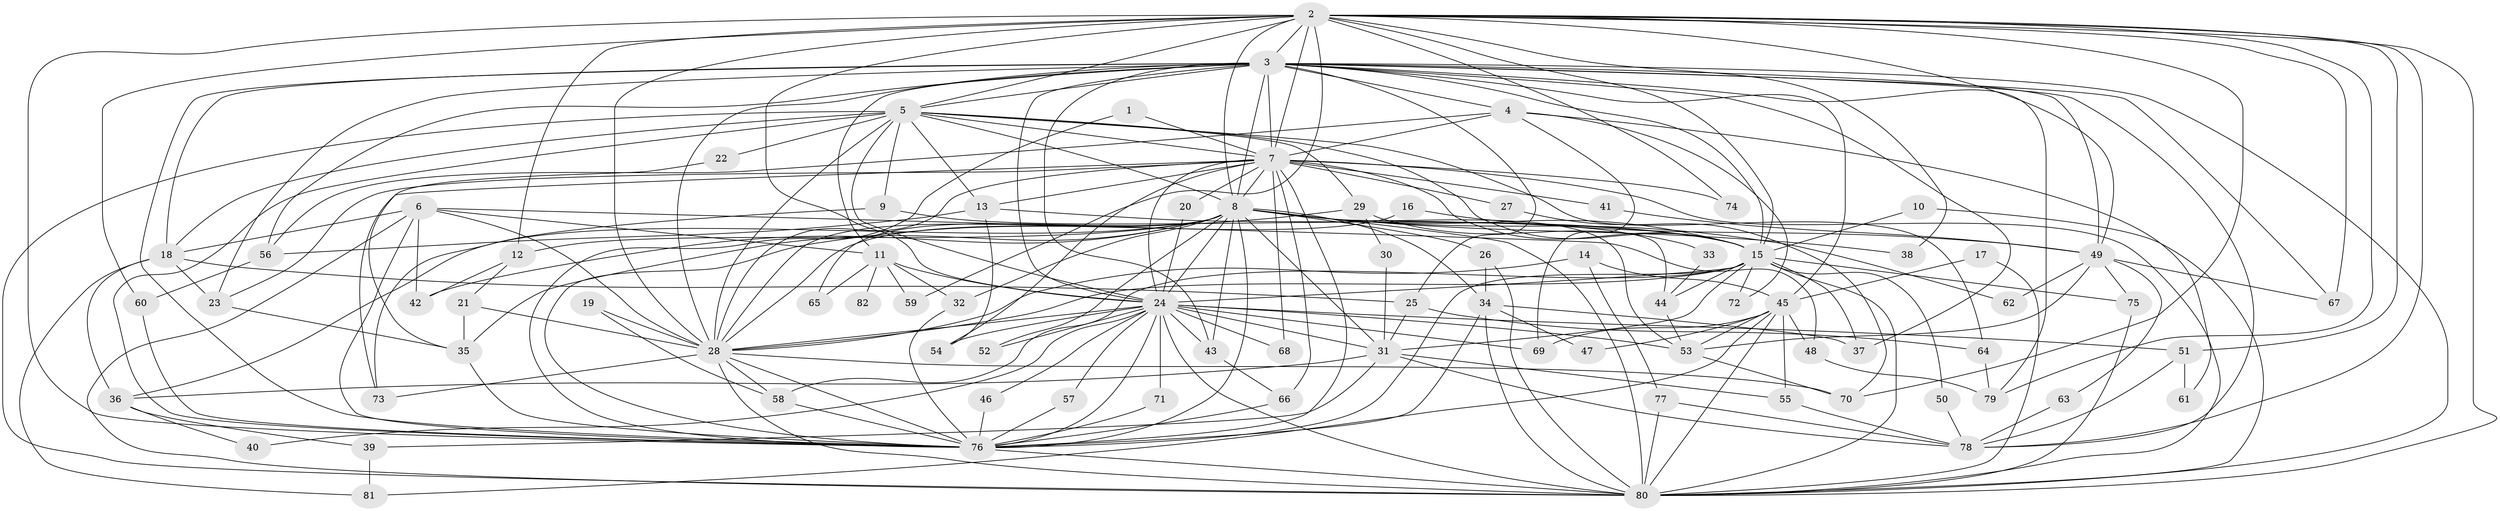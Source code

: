 // original degree distribution, {24: 0.007518796992481203, 23: 0.015037593984962405, 26: 0.022556390977443608, 17: 0.007518796992481203, 18: 0.015037593984962405, 21: 0.007518796992481203, 9: 0.015037593984962405, 3: 0.15789473684210525, 2: 0.556390977443609, 7: 0.007518796992481203, 5: 0.06015037593984962, 4: 0.09774436090225563, 6: 0.015037593984962405, 12: 0.007518796992481203, 8: 0.007518796992481203}
// Generated by graph-tools (version 1.1) at 2025/36/03/04/25 23:36:20]
// undirected, 82 vertices, 224 edges
graph export_dot {
  node [color=gray90,style=filled];
  1;
  2;
  3;
  4;
  5;
  6;
  7;
  8;
  9;
  10;
  11;
  12;
  13;
  14;
  15;
  16;
  17;
  18;
  19;
  20;
  21;
  22;
  23;
  24;
  25;
  26;
  27;
  28;
  29;
  30;
  31;
  32;
  33;
  34;
  35;
  36;
  37;
  38;
  39;
  40;
  41;
  42;
  43;
  44;
  45;
  46;
  47;
  48;
  49;
  50;
  51;
  52;
  53;
  54;
  55;
  56;
  57;
  58;
  59;
  60;
  61;
  62;
  63;
  64;
  65;
  66;
  67;
  68;
  69;
  70;
  71;
  72;
  73;
  74;
  75;
  76;
  77;
  78;
  79;
  80;
  81;
  82;
  1 -- 7 [weight=1.0];
  1 -- 76 [weight=1.0];
  2 -- 3 [weight=2.0];
  2 -- 5 [weight=1.0];
  2 -- 7 [weight=2.0];
  2 -- 8 [weight=1.0];
  2 -- 12 [weight=1.0];
  2 -- 15 [weight=1.0];
  2 -- 24 [weight=3.0];
  2 -- 28 [weight=1.0];
  2 -- 38 [weight=1.0];
  2 -- 49 [weight=1.0];
  2 -- 51 [weight=1.0];
  2 -- 59 [weight=1.0];
  2 -- 60 [weight=1.0];
  2 -- 67 [weight=1.0];
  2 -- 70 [weight=1.0];
  2 -- 74 [weight=1.0];
  2 -- 76 [weight=1.0];
  2 -- 78 [weight=1.0];
  2 -- 79 [weight=1.0];
  2 -- 80 [weight=1.0];
  3 -- 4 [weight=1.0];
  3 -- 5 [weight=1.0];
  3 -- 7 [weight=1.0];
  3 -- 8 [weight=2.0];
  3 -- 11 [weight=1.0];
  3 -- 15 [weight=1.0];
  3 -- 18 [weight=1.0];
  3 -- 23 [weight=1.0];
  3 -- 24 [weight=1.0];
  3 -- 25 [weight=1.0];
  3 -- 28 [weight=2.0];
  3 -- 37 [weight=1.0];
  3 -- 43 [weight=1.0];
  3 -- 45 [weight=2.0];
  3 -- 49 [weight=1.0];
  3 -- 56 [weight=1.0];
  3 -- 67 [weight=1.0];
  3 -- 76 [weight=1.0];
  3 -- 78 [weight=1.0];
  3 -- 79 [weight=1.0];
  3 -- 80 [weight=1.0];
  4 -- 7 [weight=1.0];
  4 -- 56 [weight=1.0];
  4 -- 61 [weight=1.0];
  4 -- 69 [weight=1.0];
  4 -- 72 [weight=1.0];
  5 -- 7 [weight=2.0];
  5 -- 8 [weight=1.0];
  5 -- 9 [weight=1.0];
  5 -- 13 [weight=1.0];
  5 -- 15 [weight=1.0];
  5 -- 18 [weight=1.0];
  5 -- 22 [weight=1.0];
  5 -- 24 [weight=1.0];
  5 -- 28 [weight=1.0];
  5 -- 29 [weight=1.0];
  5 -- 64 [weight=1.0];
  5 -- 76 [weight=1.0];
  5 -- 80 [weight=2.0];
  6 -- 11 [weight=1.0];
  6 -- 18 [weight=1.0];
  6 -- 28 [weight=1.0];
  6 -- 42 [weight=1.0];
  6 -- 48 [weight=1.0];
  6 -- 76 [weight=1.0];
  6 -- 80 [weight=1.0];
  7 -- 8 [weight=1.0];
  7 -- 13 [weight=1.0];
  7 -- 15 [weight=1.0];
  7 -- 20 [weight=1.0];
  7 -- 23 [weight=1.0];
  7 -- 24 [weight=1.0];
  7 -- 27 [weight=1.0];
  7 -- 28 [weight=1.0];
  7 -- 41 [weight=1.0];
  7 -- 54 [weight=1.0];
  7 -- 66 [weight=1.0];
  7 -- 68 [weight=1.0];
  7 -- 73 [weight=1.0];
  7 -- 74 [weight=1.0];
  7 -- 76 [weight=1.0];
  7 -- 80 [weight=1.0];
  8 -- 12 [weight=1.0];
  8 -- 15 [weight=1.0];
  8 -- 24 [weight=1.0];
  8 -- 26 [weight=1.0];
  8 -- 28 [weight=1.0];
  8 -- 31 [weight=1.0];
  8 -- 32 [weight=1.0];
  8 -- 34 [weight=1.0];
  8 -- 35 [weight=1.0];
  8 -- 36 [weight=1.0];
  8 -- 38 [weight=1.0];
  8 -- 42 [weight=1.0];
  8 -- 43 [weight=1.0];
  8 -- 44 [weight=1.0];
  8 -- 52 [weight=1.0];
  8 -- 53 [weight=1.0];
  8 -- 62 [weight=1.0];
  8 -- 65 [weight=1.0];
  8 -- 76 [weight=2.0];
  8 -- 80 [weight=1.0];
  9 -- 15 [weight=1.0];
  9 -- 73 [weight=1.0];
  10 -- 15 [weight=1.0];
  10 -- 80 [weight=1.0];
  11 -- 24 [weight=1.0];
  11 -- 32 [weight=1.0];
  11 -- 59 [weight=1.0];
  11 -- 65 [weight=1.0];
  11 -- 82 [weight=2.0];
  12 -- 21 [weight=1.0];
  12 -- 42 [weight=1.0];
  13 -- 15 [weight=1.0];
  13 -- 54 [weight=1.0];
  13 -- 56 [weight=1.0];
  14 -- 28 [weight=1.0];
  14 -- 45 [weight=1.0];
  14 -- 77 [weight=1.0];
  15 -- 24 [weight=2.0];
  15 -- 28 [weight=1.0];
  15 -- 31 [weight=1.0];
  15 -- 37 [weight=1.0];
  15 -- 44 [weight=1.0];
  15 -- 50 [weight=1.0];
  15 -- 58 [weight=1.0];
  15 -- 72 [weight=1.0];
  15 -- 75 [weight=1.0];
  15 -- 76 [weight=1.0];
  15 -- 80 [weight=1.0];
  16 -- 28 [weight=1.0];
  16 -- 49 [weight=1.0];
  17 -- 45 [weight=1.0];
  17 -- 80 [weight=1.0];
  18 -- 23 [weight=1.0];
  18 -- 25 [weight=1.0];
  18 -- 36 [weight=1.0];
  18 -- 81 [weight=1.0];
  19 -- 28 [weight=1.0];
  19 -- 58 [weight=1.0];
  20 -- 24 [weight=1.0];
  21 -- 28 [weight=1.0];
  21 -- 35 [weight=1.0];
  22 -- 35 [weight=1.0];
  23 -- 35 [weight=1.0];
  24 -- 28 [weight=1.0];
  24 -- 31 [weight=1.0];
  24 -- 40 [weight=1.0];
  24 -- 43 [weight=1.0];
  24 -- 46 [weight=1.0];
  24 -- 51 [weight=1.0];
  24 -- 52 [weight=1.0];
  24 -- 53 [weight=1.0];
  24 -- 54 [weight=1.0];
  24 -- 57 [weight=1.0];
  24 -- 68 [weight=1.0];
  24 -- 69 [weight=1.0];
  24 -- 71 [weight=1.0];
  24 -- 76 [weight=1.0];
  24 -- 80 [weight=1.0];
  25 -- 31 [weight=1.0];
  25 -- 64 [weight=1.0];
  26 -- 34 [weight=1.0];
  26 -- 80 [weight=1.0];
  27 -- 70 [weight=1.0];
  28 -- 58 [weight=1.0];
  28 -- 70 [weight=1.0];
  28 -- 73 [weight=1.0];
  28 -- 76 [weight=1.0];
  28 -- 80 [weight=1.0];
  29 -- 30 [weight=1.0];
  29 -- 33 [weight=1.0];
  29 -- 76 [weight=1.0];
  30 -- 31 [weight=1.0];
  31 -- 36 [weight=1.0];
  31 -- 39 [weight=1.0];
  31 -- 55 [weight=1.0];
  31 -- 78 [weight=1.0];
  32 -- 76 [weight=1.0];
  33 -- 44 [weight=1.0];
  34 -- 37 [weight=1.0];
  34 -- 47 [weight=1.0];
  34 -- 76 [weight=1.0];
  34 -- 80 [weight=1.0];
  35 -- 76 [weight=1.0];
  36 -- 39 [weight=1.0];
  36 -- 40 [weight=1.0];
  39 -- 81 [weight=1.0];
  41 -- 49 [weight=1.0];
  43 -- 66 [weight=1.0];
  44 -- 53 [weight=1.0];
  45 -- 47 [weight=1.0];
  45 -- 48 [weight=2.0];
  45 -- 53 [weight=1.0];
  45 -- 55 [weight=1.0];
  45 -- 69 [weight=1.0];
  45 -- 80 [weight=1.0];
  45 -- 81 [weight=1.0];
  46 -- 76 [weight=1.0];
  48 -- 79 [weight=1.0];
  49 -- 53 [weight=1.0];
  49 -- 62 [weight=1.0];
  49 -- 63 [weight=1.0];
  49 -- 67 [weight=1.0];
  49 -- 75 [weight=1.0];
  50 -- 78 [weight=1.0];
  51 -- 61 [weight=1.0];
  51 -- 78 [weight=1.0];
  53 -- 70 [weight=1.0];
  55 -- 78 [weight=1.0];
  56 -- 60 [weight=1.0];
  57 -- 76 [weight=1.0];
  58 -- 76 [weight=1.0];
  60 -- 76 [weight=1.0];
  63 -- 78 [weight=1.0];
  64 -- 79 [weight=1.0];
  66 -- 76 [weight=1.0];
  71 -- 76 [weight=1.0];
  75 -- 80 [weight=1.0];
  76 -- 80 [weight=1.0];
  77 -- 78 [weight=1.0];
  77 -- 80 [weight=1.0];
}
